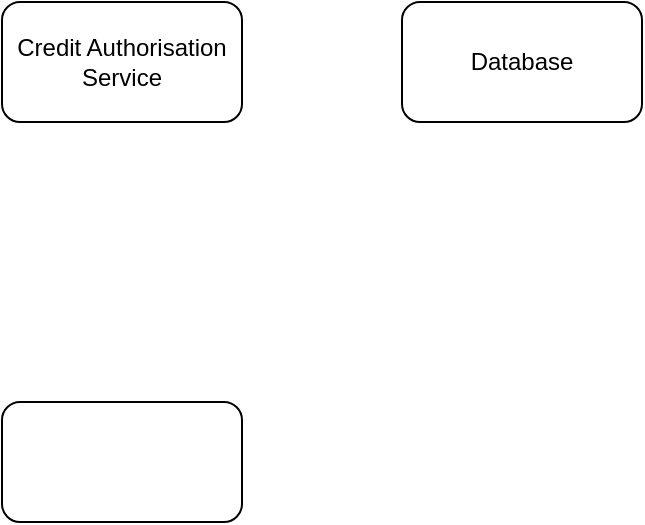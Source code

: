<mxfile version="20.4.0" type="github"><diagram id="s3gwtttmWcBtVnB6k0bj" name="Page-1"><mxGraphModel dx="946" dy="646" grid="1" gridSize="10" guides="1" tooltips="1" connect="1" arrows="1" fold="1" page="1" pageScale="1" pageWidth="827" pageHeight="1169" math="0" shadow="0"><root><mxCell id="0"/><mxCell id="1" parent="0"/><mxCell id="v_g-FSZpliw-oaSJocSb-1" value="Database" style="rounded=1;whiteSpace=wrap;html=1;" vertex="1" parent="1"><mxGeometry x="600" y="240" width="120" height="60" as="geometry"/></mxCell><mxCell id="v_g-FSZpliw-oaSJocSb-2" value="Credit Authorisation Service" style="rounded=1;whiteSpace=wrap;html=1;" vertex="1" parent="1"><mxGeometry x="400" y="240" width="120" height="60" as="geometry"/></mxCell><mxCell id="v_g-FSZpliw-oaSJocSb-3" value="" style="rounded=1;whiteSpace=wrap;html=1;" vertex="1" parent="1"><mxGeometry x="400" y="440" width="120" height="60" as="geometry"/></mxCell></root></mxGraphModel></diagram></mxfile>